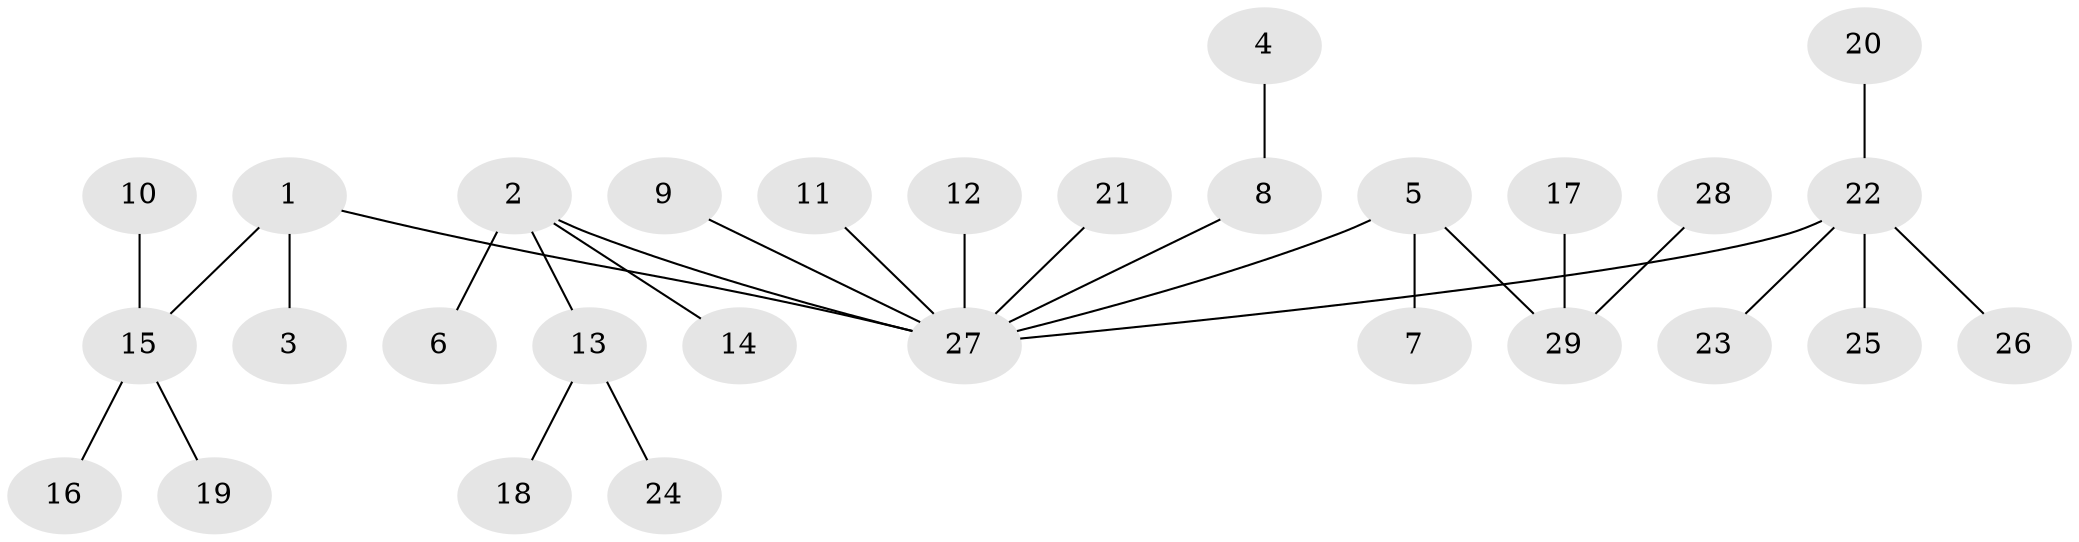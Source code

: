 // original degree distribution, {6: 0.03508771929824561, 3: 0.15789473684210525, 2: 0.2807017543859649, 4: 0.017543859649122806, 1: 0.47368421052631576, 5: 0.03508771929824561}
// Generated by graph-tools (version 1.1) at 2025/50/03/09/25 03:50:23]
// undirected, 29 vertices, 28 edges
graph export_dot {
graph [start="1"]
  node [color=gray90,style=filled];
  1;
  2;
  3;
  4;
  5;
  6;
  7;
  8;
  9;
  10;
  11;
  12;
  13;
  14;
  15;
  16;
  17;
  18;
  19;
  20;
  21;
  22;
  23;
  24;
  25;
  26;
  27;
  28;
  29;
  1 -- 3 [weight=1.0];
  1 -- 15 [weight=1.0];
  1 -- 27 [weight=1.0];
  2 -- 6 [weight=1.0];
  2 -- 13 [weight=1.0];
  2 -- 14 [weight=1.0];
  2 -- 27 [weight=1.0];
  4 -- 8 [weight=1.0];
  5 -- 7 [weight=1.0];
  5 -- 27 [weight=1.0];
  5 -- 29 [weight=1.0];
  8 -- 27 [weight=1.0];
  9 -- 27 [weight=1.0];
  10 -- 15 [weight=1.0];
  11 -- 27 [weight=1.0];
  12 -- 27 [weight=1.0];
  13 -- 18 [weight=1.0];
  13 -- 24 [weight=1.0];
  15 -- 16 [weight=1.0];
  15 -- 19 [weight=1.0];
  17 -- 29 [weight=1.0];
  20 -- 22 [weight=1.0];
  21 -- 27 [weight=1.0];
  22 -- 23 [weight=1.0];
  22 -- 25 [weight=1.0];
  22 -- 26 [weight=1.0];
  22 -- 27 [weight=1.0];
  28 -- 29 [weight=1.0];
}
